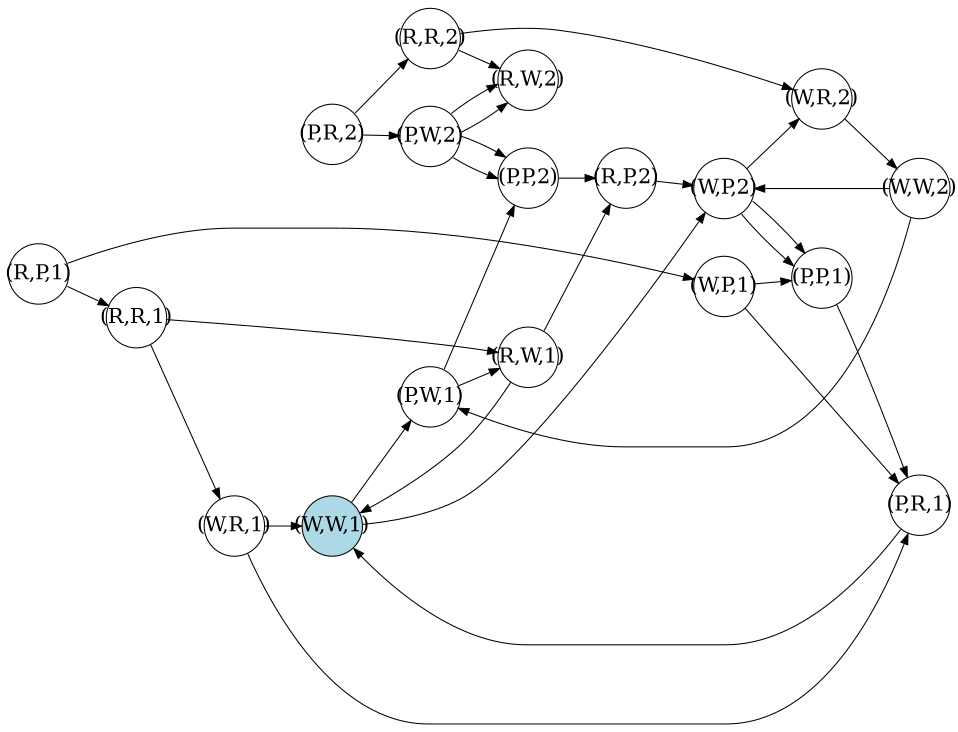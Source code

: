 digraph test {
	rankdir = LR
	ranksep = 0.25
	node [penwidth = 0.5, shape = circle, width = 0.4,fixedsize = true, fontsize = 10]
	edge [arrowsize = 0.5, penwidth = 0.5]

	"(W,W,1)" [style = filled, fillcolor = lightblue]

	"(W,W,1)" -> "(P,W,1)";
	"(W,W,1)" -> "(W,P,2)";

	"(P,W,1)" -> "(R,W,1)";
	"(P,W,1)" -> "(P,P,2)";

	"(R,W,1)" -> "(W,W,1)";
	"(R,W,1)" -> "(R,P,2)";

	"(P,P,2)" -> "(R,P,2)";

	"(R,P,2)" -> "(W,P,2)";

	"(W,P,2)" -> "(W,R,2)";
	"(W,P,2)" -> "(P,P,1)";

	"(W,R,2)" -> "(W,W,2)";

	"(W,W,2)" -> "(P,W,1)";
	"(W,W,2)" -> "(W,P,2)";

	"(W,P,2)" -> "(P,P,1)";
	"(P,P,1)" -> "(P,R,1)";

	"(P,R,1)" -> "(W,W,1)";


	"(W,P,1)" -> "(P,P,1)";
	"(W,P,1)" -> "(P,R,1)";

	"(W,R,1)" -> "(P,R,1)";
	"(W,R,1)" -> "(W,W,1)";

	"(R,P,1)" -> "(R,R,1)";
	"(R,P,1)" -> "(W,P,1)";

	"(R,R,1)" -> "(W,R,1)";
	"(R,R,1)" -> "(R,W,1)";

	"(R,R,2)" -> "(W,R,2)";
	"(R,R,2)" -> "(R,W,2)";

	"(P,W,2)" -> "(P,P,2)";
	"(P,W,2)" -> "(R,W,2)";

	"(P,R,2)" -> "(R,R,2)";
	"(P,R,2)" -> "(P,W,2)";

	"(P,W,2)" -> "(P,P,2)";
	"(P,W,2)" -> "(R,W,2)";

}

